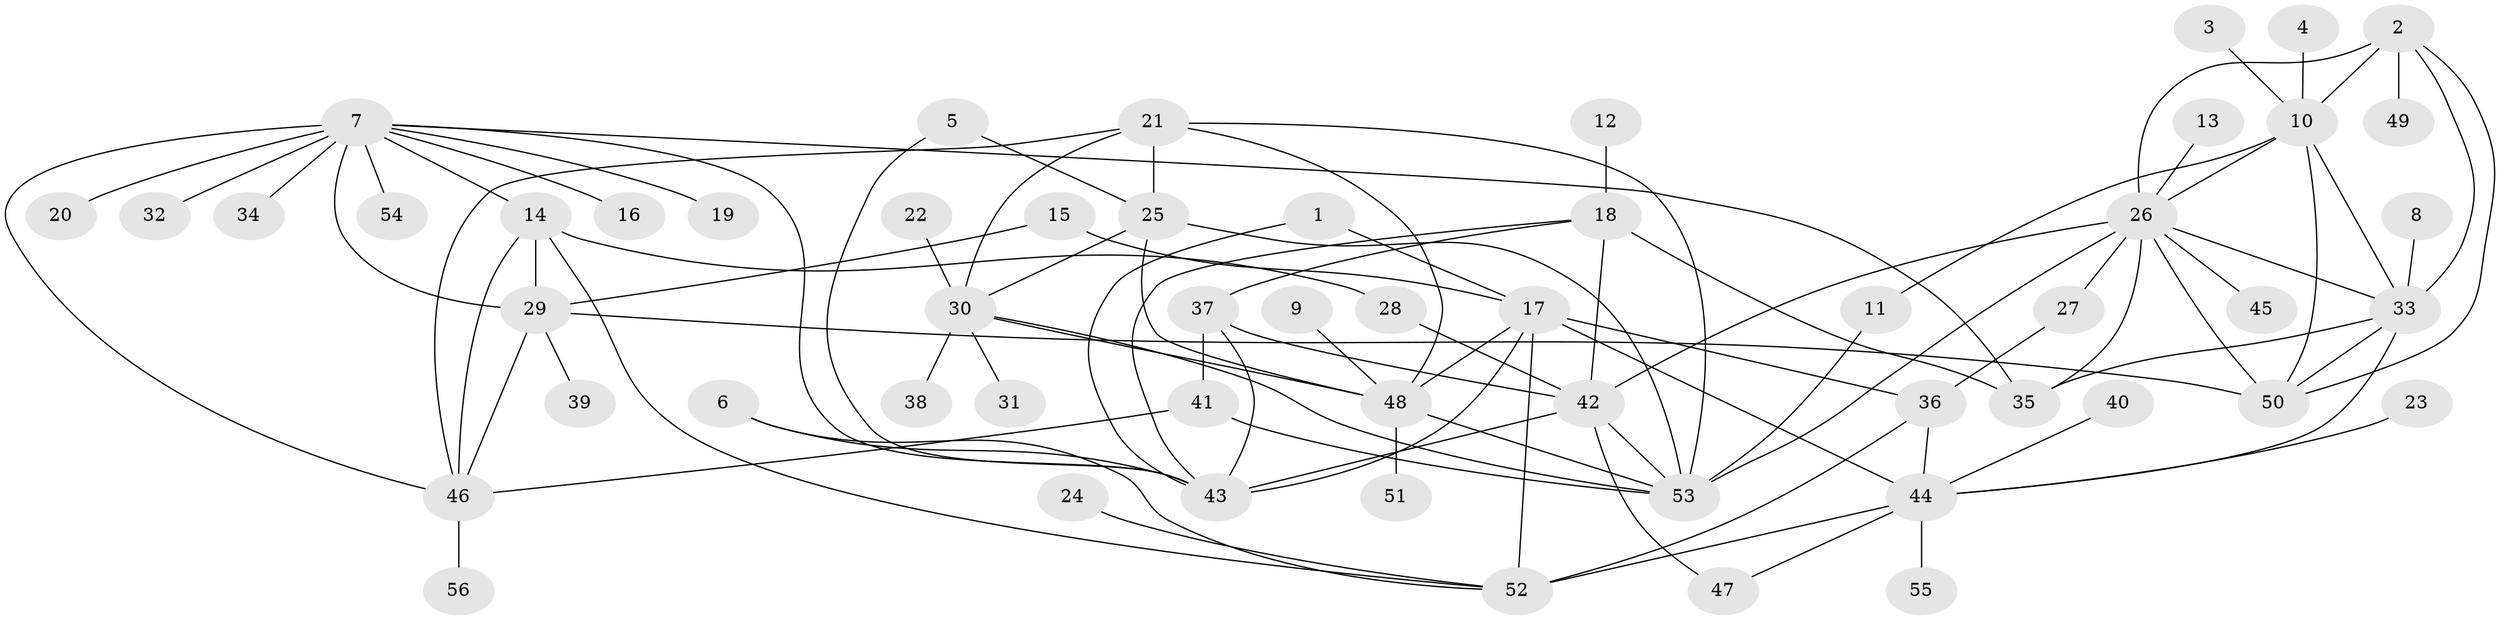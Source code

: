 // original degree distribution, {6: 0.036036036036036036, 11: 0.018018018018018018, 8: 0.02702702702702703, 7: 0.05405405405405406, 9: 0.05405405405405406, 4: 0.02702702702702703, 13: 0.009009009009009009, 10: 0.009009009009009009, 12: 0.009009009009009009, 2: 0.17117117117117117, 1: 0.5675675675675675, 3: 0.018018018018018018}
// Generated by graph-tools (version 1.1) at 2025/02/03/09/25 03:02:42]
// undirected, 56 vertices, 95 edges
graph export_dot {
graph [start="1"]
  node [color=gray90,style=filled];
  1;
  2;
  3;
  4;
  5;
  6;
  7;
  8;
  9;
  10;
  11;
  12;
  13;
  14;
  15;
  16;
  17;
  18;
  19;
  20;
  21;
  22;
  23;
  24;
  25;
  26;
  27;
  28;
  29;
  30;
  31;
  32;
  33;
  34;
  35;
  36;
  37;
  38;
  39;
  40;
  41;
  42;
  43;
  44;
  45;
  46;
  47;
  48;
  49;
  50;
  51;
  52;
  53;
  54;
  55;
  56;
  1 -- 17 [weight=1.0];
  1 -- 43 [weight=1.0];
  2 -- 10 [weight=1.0];
  2 -- 26 [weight=1.0];
  2 -- 33 [weight=1.0];
  2 -- 49 [weight=1.0];
  2 -- 50 [weight=1.0];
  3 -- 10 [weight=1.0];
  4 -- 10 [weight=1.0];
  5 -- 25 [weight=1.0];
  5 -- 43 [weight=1.0];
  6 -- 43 [weight=1.0];
  6 -- 52 [weight=1.0];
  7 -- 14 [weight=2.0];
  7 -- 16 [weight=1.0];
  7 -- 19 [weight=1.0];
  7 -- 20 [weight=1.0];
  7 -- 29 [weight=2.0];
  7 -- 32 [weight=1.0];
  7 -- 34 [weight=1.0];
  7 -- 35 [weight=1.0];
  7 -- 43 [weight=1.0];
  7 -- 46 [weight=2.0];
  7 -- 54 [weight=1.0];
  8 -- 33 [weight=1.0];
  9 -- 48 [weight=1.0];
  10 -- 11 [weight=1.0];
  10 -- 26 [weight=1.0];
  10 -- 33 [weight=1.0];
  10 -- 50 [weight=1.0];
  11 -- 53 [weight=1.0];
  12 -- 18 [weight=1.0];
  13 -- 26 [weight=1.0];
  14 -- 28 [weight=1.0];
  14 -- 29 [weight=1.0];
  14 -- 46 [weight=1.0];
  14 -- 52 [weight=1.0];
  15 -- 17 [weight=1.0];
  15 -- 29 [weight=1.0];
  17 -- 36 [weight=2.0];
  17 -- 43 [weight=1.0];
  17 -- 44 [weight=2.0];
  17 -- 48 [weight=1.0];
  17 -- 52 [weight=2.0];
  18 -- 35 [weight=1.0];
  18 -- 37 [weight=1.0];
  18 -- 42 [weight=2.0];
  18 -- 43 [weight=1.0];
  21 -- 25 [weight=1.0];
  21 -- 30 [weight=1.0];
  21 -- 46 [weight=1.0];
  21 -- 48 [weight=1.0];
  21 -- 53 [weight=1.0];
  22 -- 30 [weight=1.0];
  23 -- 44 [weight=1.0];
  24 -- 52 [weight=1.0];
  25 -- 30 [weight=1.0];
  25 -- 48 [weight=1.0];
  25 -- 53 [weight=1.0];
  26 -- 27 [weight=1.0];
  26 -- 33 [weight=1.0];
  26 -- 35 [weight=1.0];
  26 -- 42 [weight=1.0];
  26 -- 45 [weight=1.0];
  26 -- 50 [weight=1.0];
  26 -- 53 [weight=1.0];
  27 -- 36 [weight=1.0];
  28 -- 42 [weight=1.0];
  29 -- 39 [weight=1.0];
  29 -- 46 [weight=1.0];
  29 -- 50 [weight=1.0];
  30 -- 31 [weight=1.0];
  30 -- 38 [weight=1.0];
  30 -- 48 [weight=1.0];
  30 -- 53 [weight=1.0];
  33 -- 35 [weight=1.0];
  33 -- 44 [weight=1.0];
  33 -- 50 [weight=1.0];
  36 -- 44 [weight=1.0];
  36 -- 52 [weight=1.0];
  37 -- 41 [weight=1.0];
  37 -- 42 [weight=2.0];
  37 -- 43 [weight=1.0];
  40 -- 44 [weight=1.0];
  41 -- 46 [weight=2.0];
  41 -- 53 [weight=1.0];
  42 -- 43 [weight=2.0];
  42 -- 47 [weight=1.0];
  42 -- 53 [weight=1.0];
  44 -- 47 [weight=1.0];
  44 -- 52 [weight=1.0];
  44 -- 55 [weight=1.0];
  46 -- 56 [weight=1.0];
  48 -- 51 [weight=1.0];
  48 -- 53 [weight=1.0];
}
